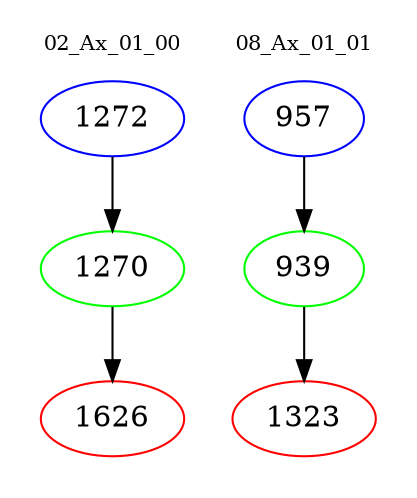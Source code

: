 digraph{
subgraph cluster_0 {
color = white
label = "02_Ax_01_00";
fontsize=10;
T0_1272 [label="1272", color="blue"]
T0_1272 -> T0_1270 [color="black"]
T0_1270 [label="1270", color="green"]
T0_1270 -> T0_1626 [color="black"]
T0_1626 [label="1626", color="red"]
}
subgraph cluster_1 {
color = white
label = "08_Ax_01_01";
fontsize=10;
T1_957 [label="957", color="blue"]
T1_957 -> T1_939 [color="black"]
T1_939 [label="939", color="green"]
T1_939 -> T1_1323 [color="black"]
T1_1323 [label="1323", color="red"]
}
}
